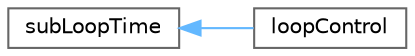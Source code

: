 digraph "Graphical Class Hierarchy"
{
 // LATEX_PDF_SIZE
  bgcolor="transparent";
  edge [fontname=Helvetica,fontsize=10,labelfontname=Helvetica,labelfontsize=10];
  node [fontname=Helvetica,fontsize=10,shape=box,height=0.2,width=0.4];
  rankdir="LR";
  Node0 [id="Node000000",label="subLoopTime",height=0.2,width=0.4,color="grey40", fillcolor="white", style="filled",URL="$classFoam_1_1subLoopTime.html",tooltip="A class for managing sub-loops referencing Time."];
  Node0 -> Node1 [id="edge5358_Node000000_Node000001",dir="back",color="steelblue1",style="solid",tooltip=" "];
  Node1 [id="Node000001",label="loopControl",height=0.2,width=0.4,color="grey40", fillcolor="white", style="filled",URL="$classFoam_1_1loopControl.html",tooltip="A class for managing arbitrary loops with the ability to invoke function object execution."];
}
